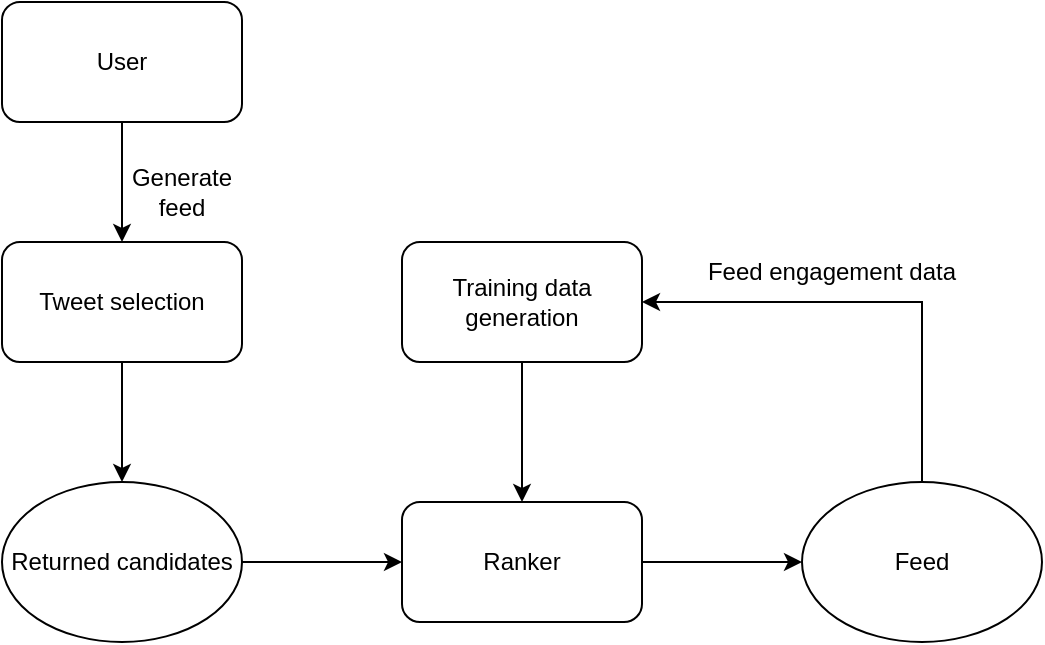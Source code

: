 <mxfile version="20.8.19" type="device"><diagram id="BUUksb0ictXHKsoipMkl" name="Page-1"><mxGraphModel dx="882" dy="596" grid="1" gridSize="10" guides="1" tooltips="1" connect="1" arrows="1" fold="1" page="1" pageScale="1" pageWidth="850" pageHeight="1100" math="0" shadow="0"><root><mxCell id="0"/><mxCell id="1" parent="0"/><mxCell id="3KGYy25TvGx8XoObnRTk-4" style="edgeStyle=orthogonalEdgeStyle;rounded=0;orthogonalLoop=1;jettySize=auto;html=1;exitX=0.5;exitY=1;exitDx=0;exitDy=0;entryX=0.5;entryY=0;entryDx=0;entryDy=0;" edge="1" parent="1" source="3KGYy25TvGx8XoObnRTk-1" target="3KGYy25TvGx8XoObnRTk-2"><mxGeometry relative="1" as="geometry"/></mxCell><mxCell id="3KGYy25TvGx8XoObnRTk-1" value="User" style="rounded=1;whiteSpace=wrap;html=1;" vertex="1" parent="1"><mxGeometry x="80" y="80" width="120" height="60" as="geometry"/></mxCell><mxCell id="3KGYy25TvGx8XoObnRTk-6" style="edgeStyle=orthogonalEdgeStyle;rounded=0;orthogonalLoop=1;jettySize=auto;html=1;exitX=0.5;exitY=1;exitDx=0;exitDy=0;" edge="1" parent="1" source="3KGYy25TvGx8XoObnRTk-2" target="3KGYy25TvGx8XoObnRTk-3"><mxGeometry relative="1" as="geometry"/></mxCell><mxCell id="3KGYy25TvGx8XoObnRTk-2" value="Tweet selection" style="rounded=1;whiteSpace=wrap;html=1;" vertex="1" parent="1"><mxGeometry x="80" y="200" width="120" height="60" as="geometry"/></mxCell><mxCell id="3KGYy25TvGx8XoObnRTk-8" style="edgeStyle=orthogonalEdgeStyle;rounded=0;orthogonalLoop=1;jettySize=auto;html=1;exitX=1;exitY=0.5;exitDx=0;exitDy=0;entryX=0;entryY=0.5;entryDx=0;entryDy=0;" edge="1" parent="1" source="3KGYy25TvGx8XoObnRTk-3" target="3KGYy25TvGx8XoObnRTk-7"><mxGeometry relative="1" as="geometry"/></mxCell><mxCell id="3KGYy25TvGx8XoObnRTk-3" value="Returned candidates" style="ellipse;whiteSpace=wrap;html=1;" vertex="1" parent="1"><mxGeometry x="80" y="320" width="120" height="80" as="geometry"/></mxCell><mxCell id="3KGYy25TvGx8XoObnRTk-5" value="Generate feed" style="text;html=1;strokeColor=none;fillColor=none;align=center;verticalAlign=middle;whiteSpace=wrap;rounded=0;" vertex="1" parent="1"><mxGeometry x="140" y="160" width="60" height="30" as="geometry"/></mxCell><mxCell id="3KGYy25TvGx8XoObnRTk-10" style="edgeStyle=orthogonalEdgeStyle;rounded=0;orthogonalLoop=1;jettySize=auto;html=1;exitX=1;exitY=0.5;exitDx=0;exitDy=0;" edge="1" parent="1" source="3KGYy25TvGx8XoObnRTk-7" target="3KGYy25TvGx8XoObnRTk-9"><mxGeometry relative="1" as="geometry"/></mxCell><mxCell id="3KGYy25TvGx8XoObnRTk-7" value="Ranker" style="rounded=1;whiteSpace=wrap;html=1;" vertex="1" parent="1"><mxGeometry x="280" y="330" width="120" height="60" as="geometry"/></mxCell><mxCell id="3KGYy25TvGx8XoObnRTk-13" style="edgeStyle=orthogonalEdgeStyle;rounded=0;orthogonalLoop=1;jettySize=auto;html=1;exitX=0.5;exitY=0;exitDx=0;exitDy=0;entryX=1;entryY=0.5;entryDx=0;entryDy=0;" edge="1" parent="1" source="3KGYy25TvGx8XoObnRTk-9" target="3KGYy25TvGx8XoObnRTk-11"><mxGeometry relative="1" as="geometry"/></mxCell><mxCell id="3KGYy25TvGx8XoObnRTk-9" value="Feed" style="ellipse;whiteSpace=wrap;html=1;" vertex="1" parent="1"><mxGeometry x="480" y="320" width="120" height="80" as="geometry"/></mxCell><mxCell id="3KGYy25TvGx8XoObnRTk-12" style="edgeStyle=orthogonalEdgeStyle;rounded=0;orthogonalLoop=1;jettySize=auto;html=1;exitX=0.5;exitY=1;exitDx=0;exitDy=0;" edge="1" parent="1" source="3KGYy25TvGx8XoObnRTk-11" target="3KGYy25TvGx8XoObnRTk-7"><mxGeometry relative="1" as="geometry"/></mxCell><mxCell id="3KGYy25TvGx8XoObnRTk-11" value="Training data generation" style="rounded=1;whiteSpace=wrap;html=1;" vertex="1" parent="1"><mxGeometry x="280" y="200" width="120" height="60" as="geometry"/></mxCell><mxCell id="3KGYy25TvGx8XoObnRTk-14" value="Feed engagement data" style="text;html=1;strokeColor=none;fillColor=none;align=center;verticalAlign=middle;whiteSpace=wrap;rounded=0;" vertex="1" parent="1"><mxGeometry x="425" y="200" width="140" height="30" as="geometry"/></mxCell></root></mxGraphModel></diagram></mxfile>